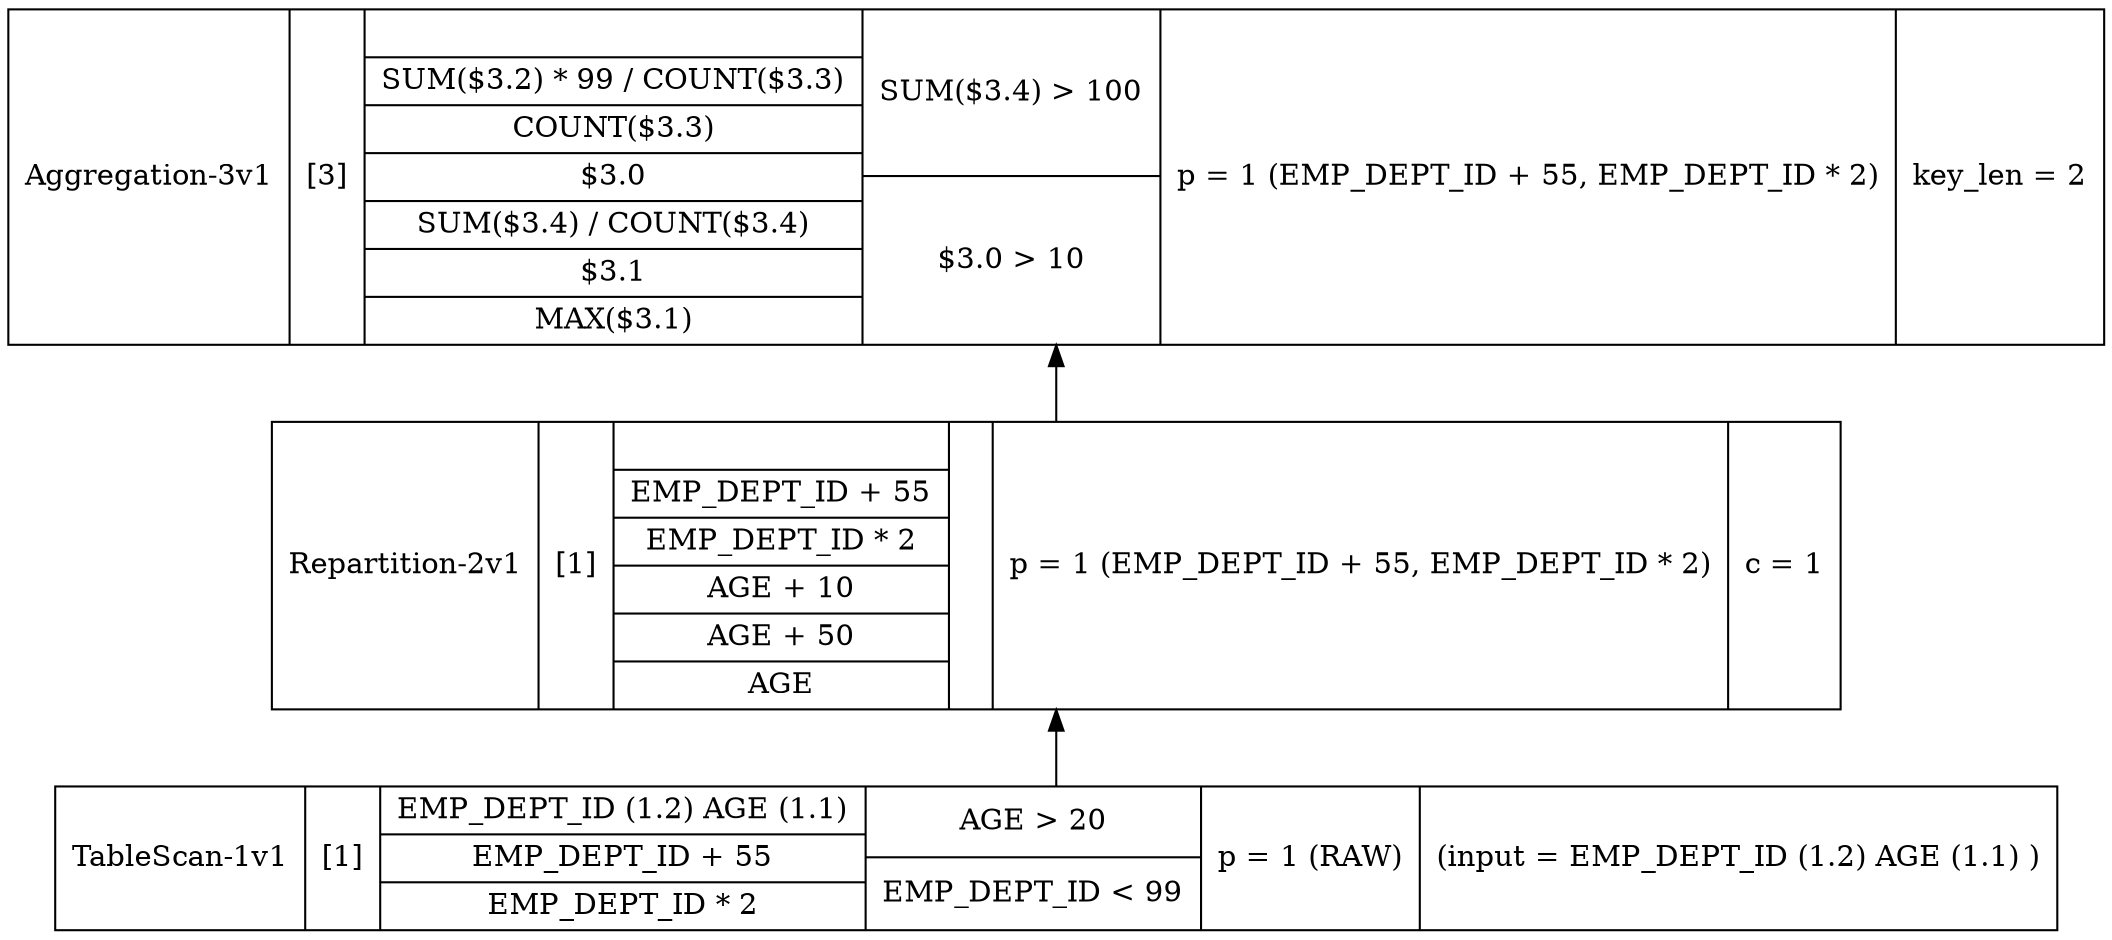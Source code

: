 digraph example1 {
    node [shape=record];
    rankdir=BT;
    nodesep=0.5;
    ordering="in";
    lopkeyLOPKey2v1 -> lopkeyLOPKey3v1;
    lopkeyLOPKey1v1 -> lopkeyLOPKey2v1;
    lopkeyLOPKey1v1[label="TableScan-1v1|[1]|{EMP_DEPT_ID (1.2) AGE (1.1) |EMP_DEPT_ID + 55|EMP_DEPT_ID * 2}|{AGE \> 20|EMP_DEPT_ID \< 99}|p = 1 (RAW)|(input = EMP_DEPT_ID (1.2) AGE (1.1) )"];
    lopkeyLOPKey2v1[label="Repartition-2v1|[1]|{|EMP_DEPT_ID + 55|EMP_DEPT_ID * 2|AGE + 10|AGE + 50|AGE}|{}|p = 1 (EMP_DEPT_ID + 55, EMP_DEPT_ID * 2)|c = 1"];
    lopkeyLOPKey3v1[label="Aggregation-3v1|[3]|{|SUM($3.2) * 99 / COUNT($3.3)|COUNT($3.3)|$3.0|SUM($3.4) / COUNT($3.4)|$3.1|MAX($3.1)}|{SUM($3.4) \> 100|$3.0 \> 10}|p = 1 (EMP_DEPT_ID + 55, EMP_DEPT_ID * 2)|key_len = 2"];
}

